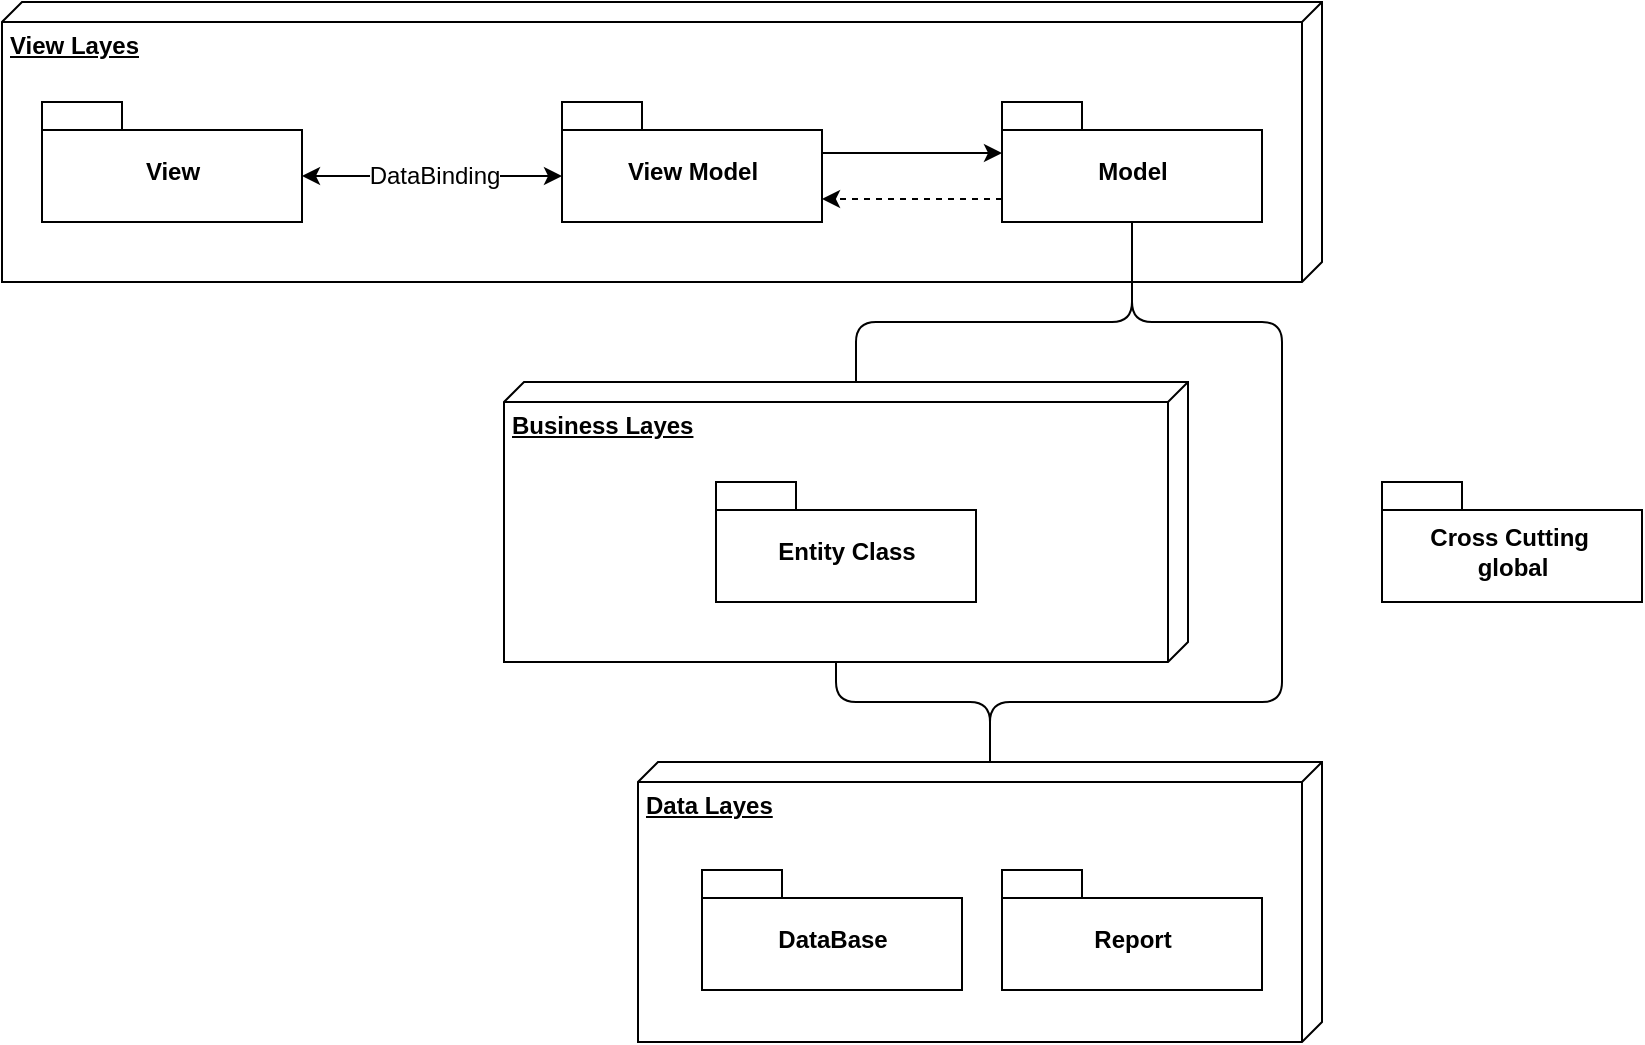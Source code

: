 <mxfile version="12.1.7" type="github" pages="1">
  <diagram id="z9P_geivwECmlzvL3oMB" name="Page-1">
    <mxGraphModel dx="1600" dy="459" grid="1" gridSize="10" guides="1" tooltips="1" connect="1" arrows="1" fold="1" page="1" pageScale="1" pageWidth="827" pageHeight="1169" math="0" shadow="0">
      <root>
        <mxCell id="0"/>
        <mxCell id="1" parent="0"/>
        <mxCell id="Iyu4yZvKu-Q9448TbISd-4" value="&lt;span style=&quot;font-weight: 700 ; text-align: center&quot;&gt;Data Layes&lt;/span&gt;" style="verticalAlign=top;align=left;spacingTop=8;spacingLeft=2;spacingRight=12;shape=cube;size=10;direction=south;fontStyle=4;html=1;" parent="1" vertex="1">
          <mxGeometry x="278" y="530" width="342" height="140" as="geometry"/>
        </mxCell>
        <mxCell id="Iyu4yZvKu-Q9448TbISd-5" value="DataBase" style="shape=folder;fontStyle=1;spacingTop=10;tabWidth=40;tabHeight=14;tabPosition=left;html=1;" parent="1" vertex="1">
          <mxGeometry x="310" y="584" width="130" height="60" as="geometry"/>
        </mxCell>
        <mxCell id="Iyu4yZvKu-Q9448TbISd-6" value="Report" style="shape=folder;fontStyle=1;spacingTop=10;tabWidth=40;tabHeight=14;tabPosition=left;html=1;" parent="1" vertex="1">
          <mxGeometry x="460" y="584" width="130" height="60" as="geometry"/>
        </mxCell>
        <mxCell id="Iyu4yZvKu-Q9448TbISd-7" value="Cross Cutting&amp;nbsp;&lt;br&gt;global" style="shape=folder;fontStyle=1;spacingTop=10;tabWidth=40;tabHeight=14;tabPosition=left;html=1;" parent="1" vertex="1">
          <mxGeometry x="650" y="390" width="130" height="60" as="geometry"/>
        </mxCell>
        <mxCell id="Iyu4yZvKu-Q9448TbISd-11" value="&lt;span style=&quot;font-weight: 700 ; text-align: center&quot;&gt;View Layes&lt;/span&gt;" style="verticalAlign=top;align=left;spacingTop=8;spacingLeft=2;spacingRight=12;shape=cube;size=10;direction=south;fontStyle=4;html=1;" parent="1" vertex="1">
          <mxGeometry x="-40" y="150" width="660" height="140" as="geometry"/>
        </mxCell>
        <mxCell id="Iyu4yZvKu-Q9448TbISd-12" value="&lt;span style=&quot;font-weight: 700 ; text-align: center&quot;&gt;Business Layes&lt;/span&gt;" style="verticalAlign=top;align=left;spacingTop=8;spacingLeft=2;spacingRight=12;shape=cube;size=10;direction=south;fontStyle=4;html=1;" parent="1" vertex="1">
          <mxGeometry x="211" y="340" width="342" height="140" as="geometry"/>
        </mxCell>
        <mxCell id="Iyu4yZvKu-Q9448TbISd-13" value="Entity Class" style="shape=folder;fontStyle=1;spacingTop=10;tabWidth=40;tabHeight=14;tabPosition=left;html=1;" parent="1" vertex="1">
          <mxGeometry x="317" y="390" width="130" height="60" as="geometry"/>
        </mxCell>
        <mxCell id="Iyu4yZvKu-Q9448TbISd-1" value="Model" style="shape=folder;fontStyle=1;spacingTop=10;tabWidth=40;tabHeight=14;tabPosition=left;html=1;shadow=0;" parent="1" vertex="1">
          <mxGeometry x="460" y="200" width="130" height="60" as="geometry"/>
        </mxCell>
        <mxCell id="Iyu4yZvKu-Q9448TbISd-2" value="View" style="shape=folder;fontStyle=1;spacingTop=10;tabWidth=40;tabHeight=14;tabPosition=left;html=1;shadow=0;" parent="1" vertex="1">
          <mxGeometry x="-20" y="200" width="130" height="60" as="geometry"/>
        </mxCell>
        <mxCell id="Iyu4yZvKu-Q9448TbISd-3" value="View Model" style="shape=folder;fontStyle=1;spacingTop=10;tabWidth=40;tabHeight=14;tabPosition=left;html=1;shadow=0;" parent="1" vertex="1">
          <mxGeometry x="240" y="200" width="130" height="60" as="geometry"/>
        </mxCell>
        <mxCell id="Iyu4yZvKu-Q9448TbISd-14" value="" style="endArrow=none;html=1;shadow=0;entryX=0.5;entryY=1;entryDx=0;entryDy=0;entryPerimeter=0;exitX=0;exitY=0;exitDx=0;exitDy=166;exitPerimeter=0;" parent="1" source="Iyu4yZvKu-Q9448TbISd-12" target="Iyu4yZvKu-Q9448TbISd-1" edge="1">
          <mxGeometry width="50" height="50" relative="1" as="geometry">
            <mxPoint x="70" y="400" as="sourcePoint"/>
            <mxPoint x="120" y="350" as="targetPoint"/>
            <Array as="points">
              <mxPoint x="387" y="310"/>
              <mxPoint x="525" y="310"/>
            </Array>
          </mxGeometry>
        </mxCell>
        <mxCell id="Iyu4yZvKu-Q9448TbISd-15" value="" style="endArrow=none;html=1;shadow=0;entryX=0;entryY=0;entryDx=140;entryDy=176;entryPerimeter=0;exitX=0;exitY=0;exitDx=0;exitDy=166;exitPerimeter=0;" parent="1" source="Iyu4yZvKu-Q9448TbISd-4" target="Iyu4yZvKu-Q9448TbISd-12" edge="1">
          <mxGeometry width="50" height="50" relative="1" as="geometry">
            <mxPoint x="130" y="540" as="sourcePoint"/>
            <mxPoint x="180" y="490" as="targetPoint"/>
            <Array as="points">
              <mxPoint x="454" y="500"/>
              <mxPoint x="377" y="500"/>
            </Array>
          </mxGeometry>
        </mxCell>
        <mxCell id="Iyu4yZvKu-Q9448TbISd-16" value="" style="endArrow=none;html=1;shadow=0;entryX=0.5;entryY=1;entryDx=0;entryDy=0;entryPerimeter=0;exitX=0;exitY=0;exitDx=0;exitDy=166;exitPerimeter=0;" parent="1" source="Iyu4yZvKu-Q9448TbISd-4" target="Iyu4yZvKu-Q9448TbISd-1" edge="1">
          <mxGeometry width="50" height="50" relative="1" as="geometry">
            <mxPoint x="590" y="450" as="sourcePoint"/>
            <mxPoint x="640" y="400" as="targetPoint"/>
            <Array as="points">
              <mxPoint x="454" y="500"/>
              <mxPoint x="600" y="500"/>
              <mxPoint x="600" y="310"/>
              <mxPoint x="525" y="310"/>
            </Array>
          </mxGeometry>
        </mxCell>
        <mxCell id="HyVNXKnuaY501as_h1hF-1" value="" style="endArrow=classic;startArrow=classic;html=1;exitX=0;exitY=0;exitDx=130;exitDy=37;exitPerimeter=0;entryX=0;entryY=0;entryDx=0;entryDy=37;entryPerimeter=0;" edge="1" parent="1" source="Iyu4yZvKu-Q9448TbISd-2" target="Iyu4yZvKu-Q9448TbISd-3">
          <mxGeometry width="50" height="50" relative="1" as="geometry">
            <mxPoint x="160" y="270" as="sourcePoint"/>
            <mxPoint x="210" y="220" as="targetPoint"/>
          </mxGeometry>
        </mxCell>
        <mxCell id="HyVNXKnuaY501as_h1hF-2" value="DataBinding" style="text;html=1;resizable=0;points=[];align=center;verticalAlign=middle;labelBackgroundColor=#ffffff;" vertex="1" connectable="0" parent="HyVNXKnuaY501as_h1hF-1">
          <mxGeometry x="-0.383" y="3" relative="1" as="geometry">
            <mxPoint x="25.5" y="3" as="offset"/>
          </mxGeometry>
        </mxCell>
        <mxCell id="HyVNXKnuaY501as_h1hF-3" value="" style="endArrow=classic;html=1;entryX=0;entryY=0;entryDx=0;entryDy=25.5;entryPerimeter=0;exitX=0;exitY=0;exitDx=130;exitDy=25.5;exitPerimeter=0;" edge="1" parent="1" source="Iyu4yZvKu-Q9448TbISd-3" target="Iyu4yZvKu-Q9448TbISd-1">
          <mxGeometry width="50" height="50" relative="1" as="geometry">
            <mxPoint x="370" y="250" as="sourcePoint"/>
            <mxPoint x="420" y="200" as="targetPoint"/>
          </mxGeometry>
        </mxCell>
        <mxCell id="HyVNXKnuaY501as_h1hF-4" value="" style="endArrow=classic;html=1;entryX=0;entryY=0;entryDx=130;entryDy=48.5;entryPerimeter=0;exitX=0;exitY=0;exitDx=0;exitDy=48.5;exitPerimeter=0;dashed=1;" edge="1" parent="1" source="Iyu4yZvKu-Q9448TbISd-1" target="Iyu4yZvKu-Q9448TbISd-3">
          <mxGeometry width="50" height="50" relative="1" as="geometry">
            <mxPoint x="380" y="235.5" as="sourcePoint"/>
            <mxPoint x="470" y="235.5" as="targetPoint"/>
          </mxGeometry>
        </mxCell>
      </root>
    </mxGraphModel>
  </diagram>
</mxfile>
